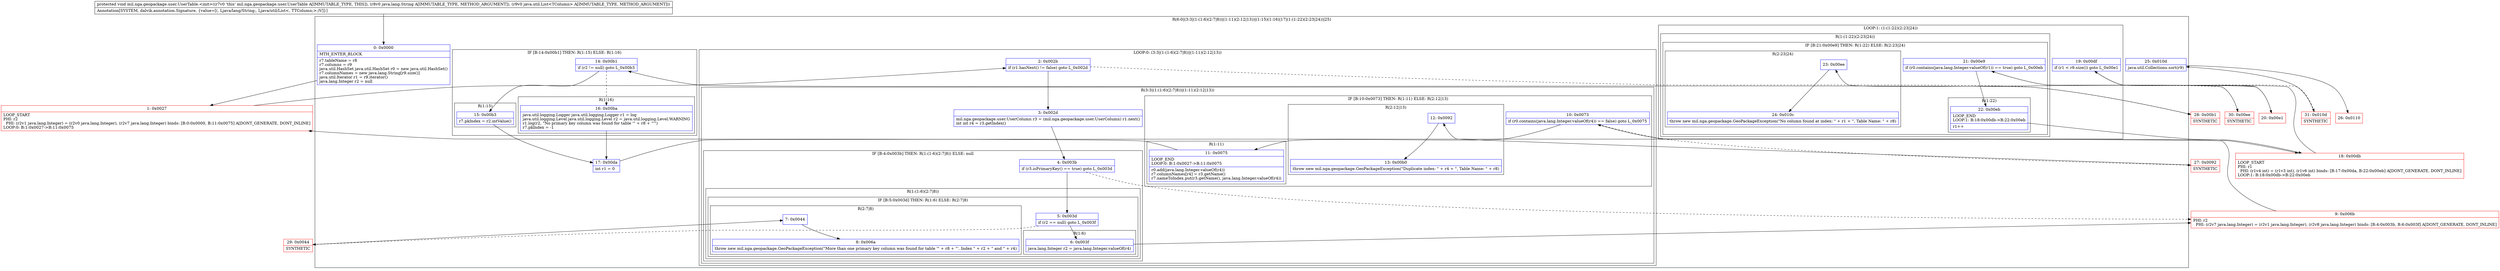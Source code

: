 digraph "CFG formil.nga.geopackage.user.UserTable.\<init\>(Ljava\/lang\/String;Ljava\/util\/List;)V" {
subgraph cluster_Region_196497887 {
label = "R(6:0|(3:3|(1:(1:6)(2:7|8))|(1:11)(2:12|13))|(1:15)(1:16)|17|(1:(1:22)(2:23|24))|25)";
node [shape=record,color=blue];
Node_0 [shape=record,label="{0\:\ 0x0000|MTH_ENTER_BLOCK\l|r7.tableName = r8\lr7.columns = r9\ljava.util.HashSet java.util.HashSet r0 = new java.util.HashSet()\lr7.columnNames = new java.lang.String[r9.size()]\ljava.util.Iterator r1 = r9.iterator()\ljava.lang.Integer r2 = null\l}"];
subgraph cluster_LoopRegion_468161259 {
label = "LOOP:0: (3:3|(1:(1:6)(2:7|8))|(1:11)(2:12|13))";
node [shape=record,color=blue];
Node_2 [shape=record,label="{2\:\ 0x002b|if (r1.hasNext() != false) goto L_0x002d\l}"];
subgraph cluster_Region_1396691243 {
label = "R(3:3|(1:(1:6)(2:7|8))|(1:11)(2:12|13))";
node [shape=record,color=blue];
Node_3 [shape=record,label="{3\:\ 0x002d|mil.nga.geopackage.user.UserColumn r3 = (mil.nga.geopackage.user.UserColumn) r1.next()\lint int r4 = r3.getIndex()\l}"];
subgraph cluster_IfRegion_1555826653 {
label = "IF [B:4:0x003b] THEN: R(1:(1:6)(2:7|8)) ELSE: null";
node [shape=record,color=blue];
Node_4 [shape=record,label="{4\:\ 0x003b|if (r3.isPrimaryKey() == true) goto L_0x003d\l}"];
subgraph cluster_Region_979479404 {
label = "R(1:(1:6)(2:7|8))";
node [shape=record,color=blue];
subgraph cluster_IfRegion_1581034012 {
label = "IF [B:5:0x003d] THEN: R(1:6) ELSE: R(2:7|8)";
node [shape=record,color=blue];
Node_5 [shape=record,label="{5\:\ 0x003d|if (r2 == null) goto L_0x003f\l}"];
subgraph cluster_Region_705007130 {
label = "R(1:6)";
node [shape=record,color=blue];
Node_6 [shape=record,label="{6\:\ 0x003f|java.lang.Integer r2 = java.lang.Integer.valueOf(r4)\l}"];
}
subgraph cluster_Region_277700647 {
label = "R(2:7|8)";
node [shape=record,color=blue];
Node_7 [shape=record,label="{7\:\ 0x0044}"];
Node_8 [shape=record,label="{8\:\ 0x006a|throw new mil.nga.geopackage.GeoPackageException(\"More than one primary key column was found for table '\" + r8 + \"'. Index \" + r2 + \" and \" + r4)\l}"];
}
}
}
}
subgraph cluster_IfRegion_824753322 {
label = "IF [B:10:0x0073] THEN: R(1:11) ELSE: R(2:12|13)";
node [shape=record,color=blue];
Node_10 [shape=record,label="{10\:\ 0x0073|if (r0.contains(java.lang.Integer.valueOf(r4)) == false) goto L_0x0075\l}"];
subgraph cluster_Region_663567954 {
label = "R(1:11)";
node [shape=record,color=blue];
Node_11 [shape=record,label="{11\:\ 0x0075|LOOP_END\lLOOP:0: B:1:0x0027\-\>B:11:0x0075\l|r0.add(java.lang.Integer.valueOf(r4))\lr7.columnNames[r4] = r3.getName()\lr7.nameToIndex.put(r3.getName(), java.lang.Integer.valueOf(r4))\l}"];
}
subgraph cluster_Region_1067149855 {
label = "R(2:12|13)";
node [shape=record,color=blue];
Node_12 [shape=record,label="{12\:\ 0x0092}"];
Node_13 [shape=record,label="{13\:\ 0x00b0|throw new mil.nga.geopackage.GeoPackageException(\"Duplicate index: \" + r4 + \", Table Name: \" + r8)\l}"];
}
}
}
}
subgraph cluster_IfRegion_592638791 {
label = "IF [B:14:0x00b1] THEN: R(1:15) ELSE: R(1:16)";
node [shape=record,color=blue];
Node_14 [shape=record,label="{14\:\ 0x00b1|if (r2 != null) goto L_0x00b3\l}"];
subgraph cluster_Region_622976105 {
label = "R(1:15)";
node [shape=record,color=blue];
Node_15 [shape=record,label="{15\:\ 0x00b3|r7.pkIndex = r2.intValue()\l}"];
}
subgraph cluster_Region_2048158420 {
label = "R(1:16)";
node [shape=record,color=blue];
Node_16 [shape=record,label="{16\:\ 0x00ba|java.util.logging.Logger java.util.logging.Logger r1 = log\ljava.util.logging.Level java.util.logging.Level r2 = java.util.logging.Level.WARNING\lr1.log(r2, \"No primary key column was found for table '\" + r8 + \"'\")\lr7.pkIndex = \-1\l}"];
}
}
Node_17 [shape=record,label="{17\:\ 0x00da|int r1 = 0\l}"];
subgraph cluster_LoopRegion_1702963498 {
label = "LOOP:1: (1:(1:22)(2:23|24))";
node [shape=record,color=blue];
Node_19 [shape=record,label="{19\:\ 0x00df|if (r1 \< r9.size()) goto L_0x00e1\l}"];
subgraph cluster_Region_1983379555 {
label = "R(1:(1:22)(2:23|24))";
node [shape=record,color=blue];
subgraph cluster_IfRegion_319036684 {
label = "IF [B:21:0x00e9] THEN: R(1:22) ELSE: R(2:23|24)";
node [shape=record,color=blue];
Node_21 [shape=record,label="{21\:\ 0x00e9|if (r0.contains(java.lang.Integer.valueOf(r1)) == true) goto L_0x00eb\l}"];
subgraph cluster_Region_511114907 {
label = "R(1:22)";
node [shape=record,color=blue];
Node_22 [shape=record,label="{22\:\ 0x00eb|LOOP_END\lLOOP:1: B:18:0x00db\-\>B:22:0x00eb\l|r1++\l}"];
}
subgraph cluster_Region_1375544854 {
label = "R(2:23|24)";
node [shape=record,color=blue];
Node_23 [shape=record,label="{23\:\ 0x00ee}"];
Node_24 [shape=record,label="{24\:\ 0x010c|throw new mil.nga.geopackage.GeoPackageException(\"No column found at index: \" + r1 + \", Table Name: \" + r8)\l}"];
}
}
}
}
Node_25 [shape=record,label="{25\:\ 0x010d|java.util.Collections.sort(r9)\l}"];
}
Node_1 [shape=record,color=red,label="{1\:\ 0x0027|LOOP_START\lPHI: r2 \l  PHI: (r2v1 java.lang.Integer) = (r2v0 java.lang.Integer), (r2v7 java.lang.Integer) binds: [B:0:0x0000, B:11:0x0075] A[DONT_GENERATE, DONT_INLINE]\lLOOP:0: B:1:0x0027\-\>B:11:0x0075\l}"];
Node_9 [shape=record,color=red,label="{9\:\ 0x006b|PHI: r2 \l  PHI: (r2v7 java.lang.Integer) = (r2v1 java.lang.Integer), (r2v8 java.lang.Integer) binds: [B:4:0x003b, B:6:0x003f] A[DONT_GENERATE, DONT_INLINE]\l}"];
Node_18 [shape=record,color=red,label="{18\:\ 0x00db|LOOP_START\lPHI: r1 \l  PHI: (r1v4 int) = (r1v3 int), (r1v6 int) binds: [B:17:0x00da, B:22:0x00eb] A[DONT_GENERATE, DONT_INLINE]\lLOOP:1: B:18:0x00db\-\>B:22:0x00eb\l}"];
Node_20 [shape=record,color=red,label="{20\:\ 0x00e1}"];
Node_26 [shape=record,color=red,label="{26\:\ 0x0110}"];
Node_27 [shape=record,color=red,label="{27\:\ 0x0092|SYNTHETIC\l}"];
Node_28 [shape=record,color=red,label="{28\:\ 0x00b1|SYNTHETIC\l}"];
Node_29 [shape=record,color=red,label="{29\:\ 0x0044|SYNTHETIC\l}"];
Node_30 [shape=record,color=red,label="{30\:\ 0x00ee|SYNTHETIC\l}"];
Node_31 [shape=record,color=red,label="{31\:\ 0x010d|SYNTHETIC\l}"];
MethodNode[shape=record,label="{protected void mil.nga.geopackage.user.UserTable.\<init\>((r7v0 'this' mil.nga.geopackage.user.UserTable A[IMMUTABLE_TYPE, THIS]), (r8v0 java.lang.String A[IMMUTABLE_TYPE, METHOD_ARGUMENT]), (r9v0 java.util.List\<TColumn\> A[IMMUTABLE_TYPE, METHOD_ARGUMENT]))  | Annotation[SYSTEM, dalvik.annotation.Signature, \{value=[(, Ljava\/lang\/String;, Ljava\/util\/List\<, TTColumn;\>;)V]\}]\l}"];
MethodNode -> Node_0;
Node_0 -> Node_1;
Node_2 -> Node_3;
Node_2 -> Node_28[style=dashed];
Node_3 -> Node_4;
Node_4 -> Node_5;
Node_4 -> Node_9[style=dashed];
Node_5 -> Node_6;
Node_5 -> Node_29[style=dashed];
Node_6 -> Node_9;
Node_7 -> Node_8;
Node_10 -> Node_11;
Node_10 -> Node_27[style=dashed];
Node_11 -> Node_1;
Node_12 -> Node_13;
Node_14 -> Node_15;
Node_14 -> Node_16[style=dashed];
Node_15 -> Node_17;
Node_16 -> Node_17;
Node_17 -> Node_18;
Node_19 -> Node_20;
Node_19 -> Node_31[style=dashed];
Node_21 -> Node_22;
Node_21 -> Node_30[style=dashed];
Node_22 -> Node_18;
Node_23 -> Node_24;
Node_25 -> Node_26;
Node_1 -> Node_2;
Node_9 -> Node_10;
Node_18 -> Node_19;
Node_20 -> Node_21;
Node_27 -> Node_12;
Node_28 -> Node_14;
Node_29 -> Node_7;
Node_30 -> Node_23;
Node_31 -> Node_25;
}

